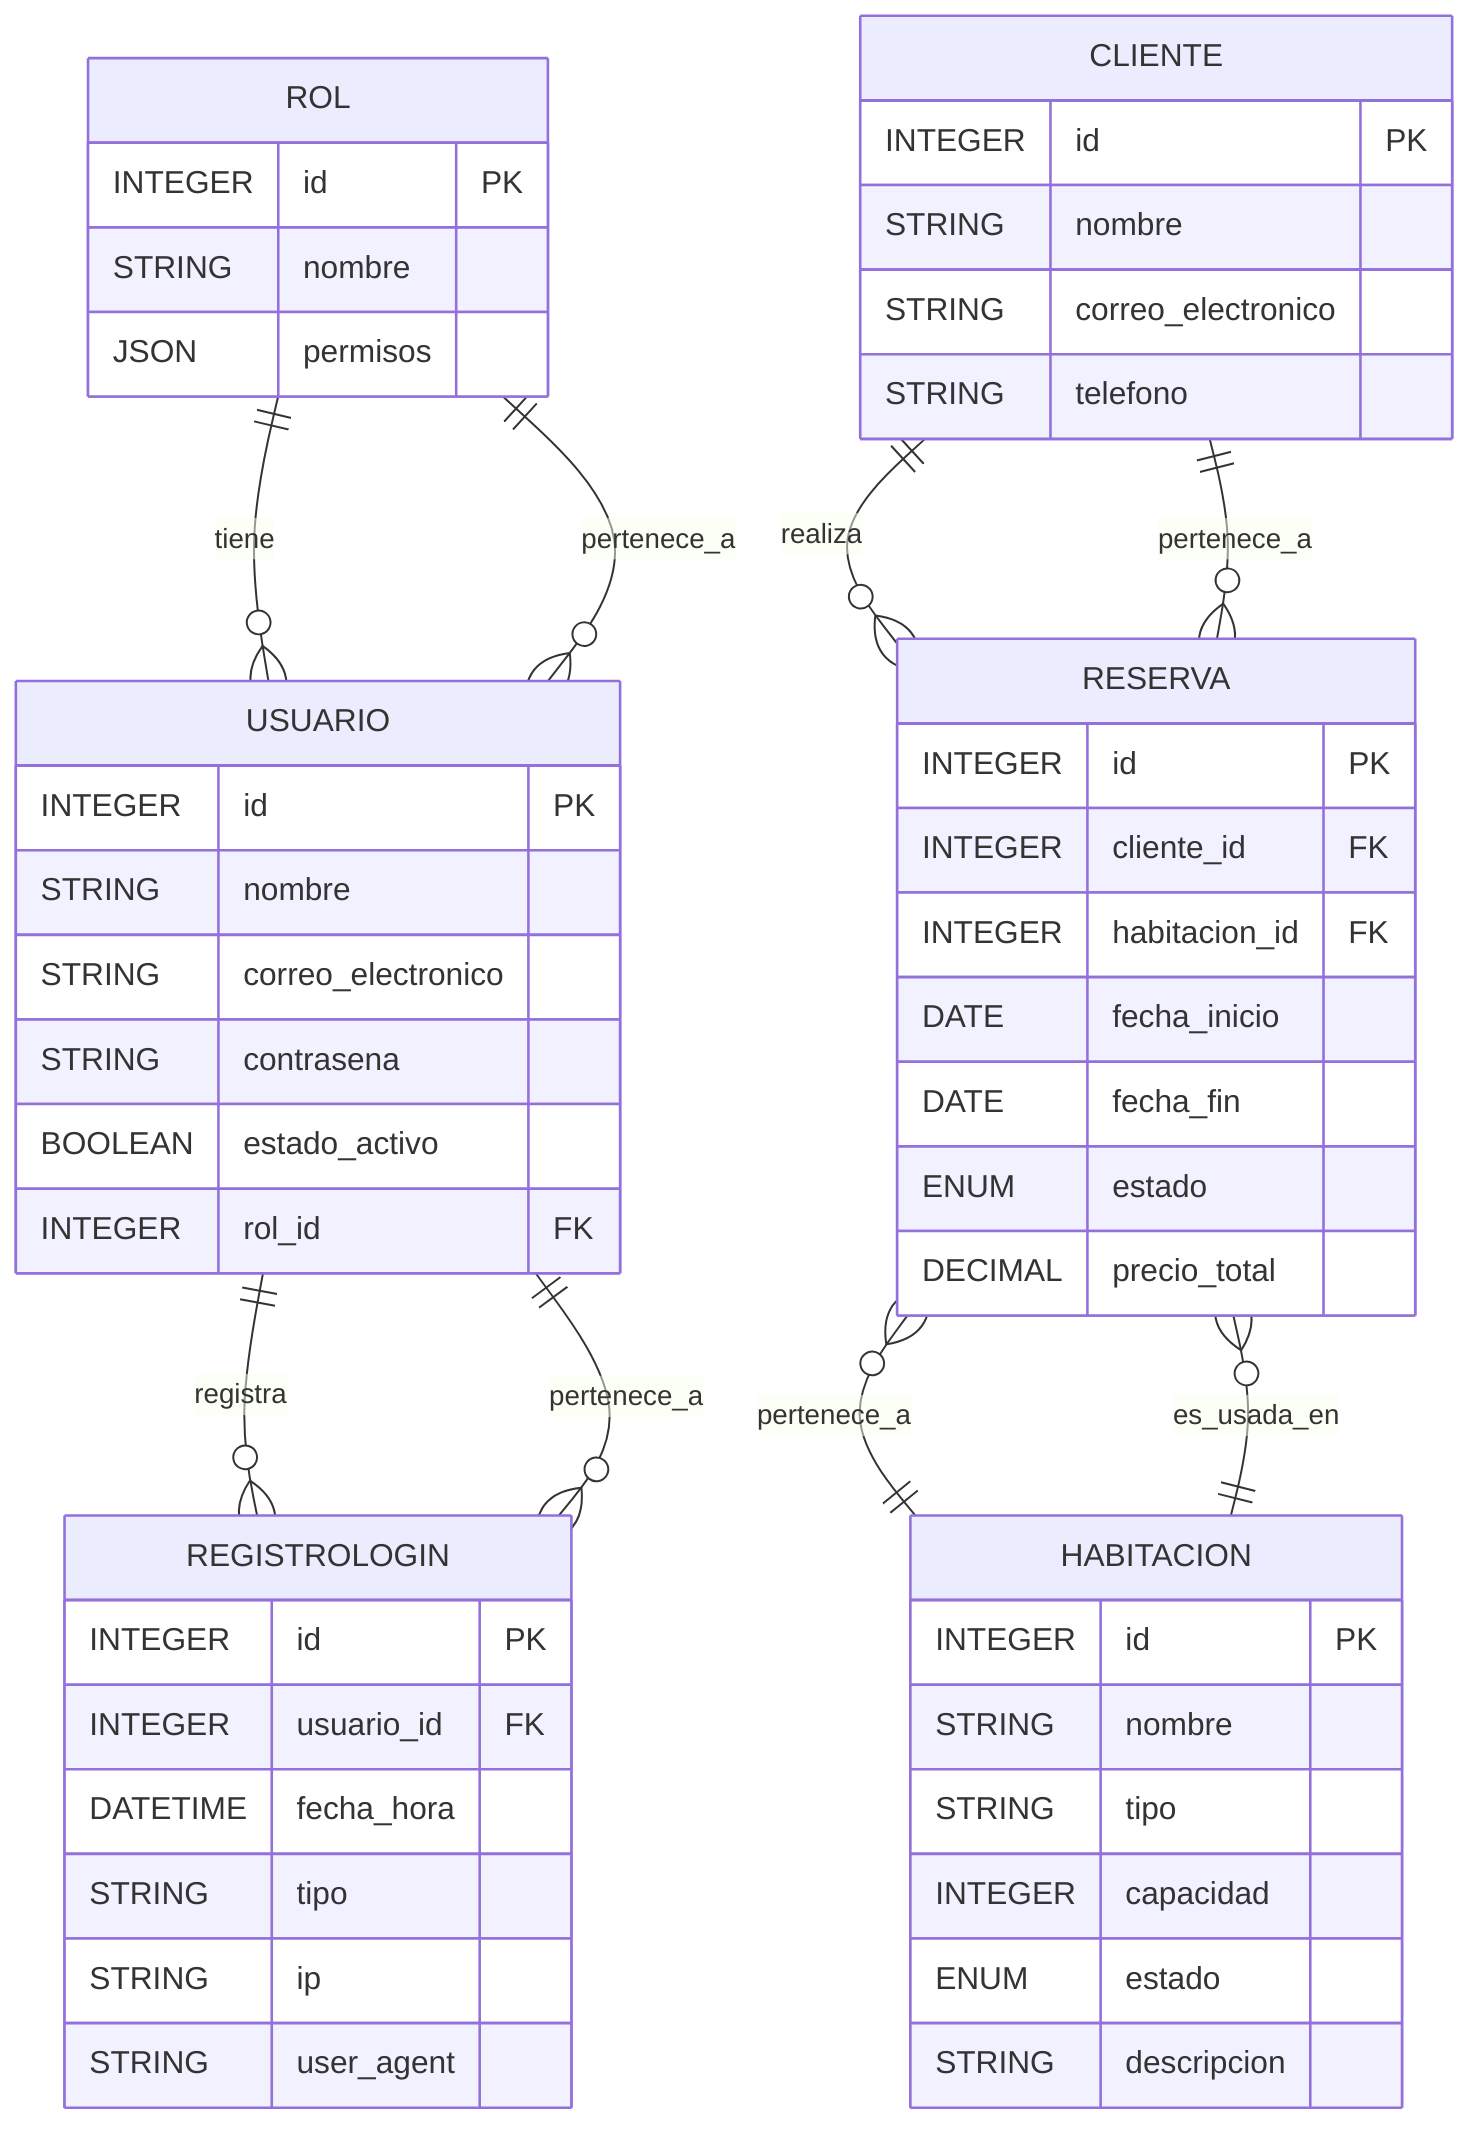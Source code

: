 erDiagram

  ROL {
    INTEGER id PK
    STRING nombre
    JSON permisos
  }
  USUARIO {
    INTEGER id PK
    STRING nombre
    STRING correo_electronico
    STRING contrasena
    BOOLEAN estado_activo
    INTEGER rol_id FK
  }
  CLIENTE {
    INTEGER id PK
    STRING nombre
    STRING correo_electronico
    STRING telefono
  }
  HABITACION {
    INTEGER id PK
    STRING nombre
    STRING tipo
    INTEGER capacidad
    ENUM estado
    STRING descripcion
  }
  RESERVA {
    INTEGER id PK
    INTEGER cliente_id FK
    INTEGER habitacion_id FK
    DATE fecha_inicio
    DATE fecha_fin
    ENUM estado
    DECIMAL precio_total
  }
  REGISTROLOGIN {
    INTEGER id PK
    INTEGER usuario_id FK
    DATETIME fecha_hora
    STRING tipo
    STRING ip
    STRING user_agent
  }

  ROL ||--o{ USUARIO : tiene
  USUARIO }o--|| ROL : pertenece_a
  CLIENTE ||--o{ RESERVA : "realiza"
  RESERVA }o--|| CLIENTE : "pertenece_a"
  HABITACION ||--o{ RESERVA : "es_usada_en"
  RESERVA }o--|| HABITACION : "pertenece_a"
  USUARIO ||--o{ REGISTROLOGIN : "registra"
  REGISTROLOGIN }o--|| USUARIO : "pertenece_a"